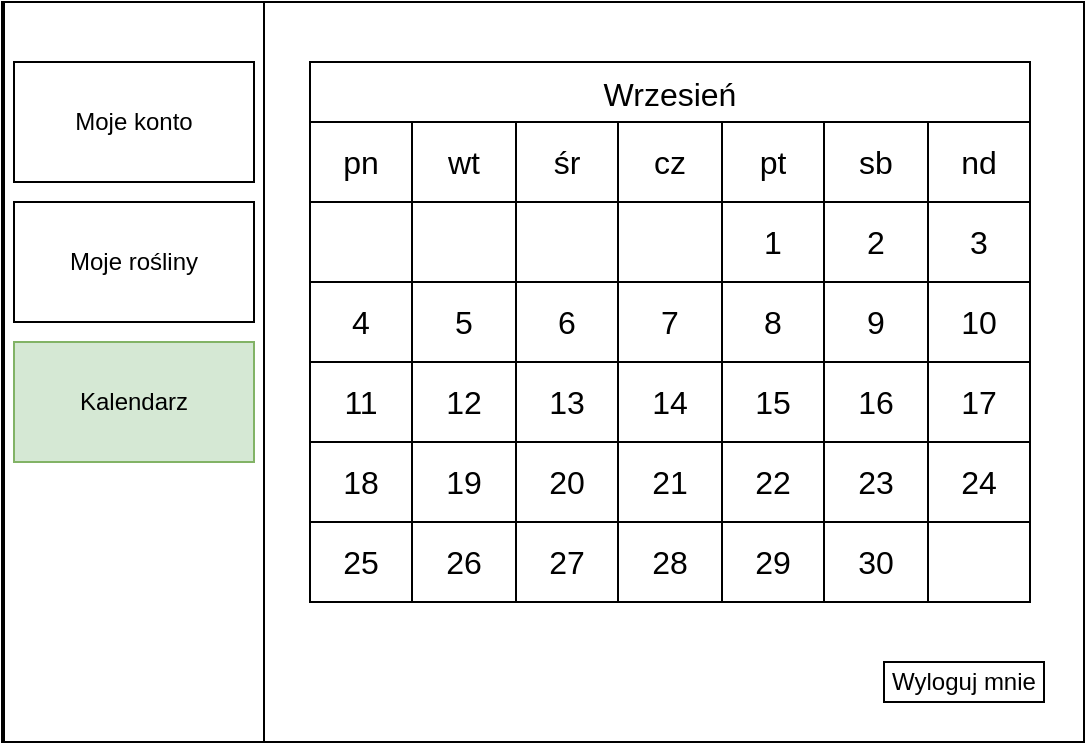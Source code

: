 <mxfile version="22.0.8" type="device">
  <diagram name="Strona-1" id="0wd8F_NiPoBdXosEnCZq">
    <mxGraphModel dx="1050" dy="566" grid="1" gridSize="10" guides="1" tooltips="1" connect="1" arrows="1" fold="1" page="1" pageScale="1" pageWidth="827" pageHeight="1169" math="0" shadow="0">
      <root>
        <mxCell id="0" />
        <mxCell id="1" parent="0" />
        <mxCell id="MgmgcVEvBvE6xo-ADqgp-1" value="" style="rounded=0;whiteSpace=wrap;html=1;" parent="1" vertex="1">
          <mxGeometry x="119" y="60" width="541" height="370" as="geometry" />
        </mxCell>
        <mxCell id="MgmgcVEvBvE6xo-ADqgp-2" value="" style="rounded=0;whiteSpace=wrap;html=1;" parent="1" vertex="1">
          <mxGeometry x="120" y="60" width="130" height="370" as="geometry" />
        </mxCell>
        <mxCell id="MgmgcVEvBvE6xo-ADqgp-3" value="Moje konto" style="rounded=0;whiteSpace=wrap;html=1;" parent="1" vertex="1">
          <mxGeometry x="125" y="90" width="120" height="60" as="geometry" />
        </mxCell>
        <mxCell id="MgmgcVEvBvE6xo-ADqgp-5" value="Moje rośliny" style="rounded=0;whiteSpace=wrap;html=1;" parent="1" vertex="1">
          <mxGeometry x="125" y="160" width="120" height="60" as="geometry" />
        </mxCell>
        <mxCell id="MgmgcVEvBvE6xo-ADqgp-6" value="Kalendarz" style="rounded=0;whiteSpace=wrap;html=1;fillColor=#d5e8d4;strokeColor=#82b366;" parent="1" vertex="1">
          <mxGeometry x="125" y="230" width="120" height="60" as="geometry" />
        </mxCell>
        <mxCell id="MgmgcVEvBvE6xo-ADqgp-7" value="Wyloguj mnie" style="rounded=0;whiteSpace=wrap;html=1;" parent="1" vertex="1">
          <mxGeometry x="560" y="390" width="80" height="20" as="geometry" />
        </mxCell>
        <mxCell id="MgmgcVEvBvE6xo-ADqgp-57" value="Wrzesień" style="shape=table;startSize=30;container=1;collapsible=0;childLayout=tableLayout;fontSize=16;" parent="1" vertex="1">
          <mxGeometry x="273" y="90" width="360" height="270" as="geometry" />
        </mxCell>
        <mxCell id="MgmgcVEvBvE6xo-ADqgp-58" value="" style="shape=tableRow;horizontal=0;startSize=0;swimlaneHead=0;swimlaneBody=0;strokeColor=inherit;top=0;left=0;bottom=0;right=0;collapsible=0;dropTarget=0;fillColor=none;points=[[0,0.5],[1,0.5]];portConstraint=eastwest;fontSize=16;" parent="MgmgcVEvBvE6xo-ADqgp-57" vertex="1">
          <mxGeometry y="30" width="360" height="40" as="geometry" />
        </mxCell>
        <mxCell id="MgmgcVEvBvE6xo-ADqgp-59" value="pn" style="shape=partialRectangle;html=1;whiteSpace=wrap;connectable=0;strokeColor=inherit;overflow=hidden;fillColor=none;top=0;left=0;bottom=0;right=0;pointerEvents=1;fontSize=16;" parent="MgmgcVEvBvE6xo-ADqgp-58" vertex="1">
          <mxGeometry width="51" height="40" as="geometry">
            <mxRectangle width="51" height="40" as="alternateBounds" />
          </mxGeometry>
        </mxCell>
        <mxCell id="MgmgcVEvBvE6xo-ADqgp-60" value="wt" style="shape=partialRectangle;html=1;whiteSpace=wrap;connectable=0;strokeColor=inherit;overflow=hidden;fillColor=none;top=0;left=0;bottom=0;right=0;pointerEvents=1;fontSize=16;" parent="MgmgcVEvBvE6xo-ADqgp-58" vertex="1">
          <mxGeometry x="51" width="52" height="40" as="geometry">
            <mxRectangle width="52" height="40" as="alternateBounds" />
          </mxGeometry>
        </mxCell>
        <mxCell id="MgmgcVEvBvE6xo-ADqgp-61" value="śr" style="shape=partialRectangle;html=1;whiteSpace=wrap;connectable=0;strokeColor=inherit;overflow=hidden;fillColor=none;top=0;left=0;bottom=0;right=0;pointerEvents=1;fontSize=16;" parent="MgmgcVEvBvE6xo-ADqgp-58" vertex="1">
          <mxGeometry x="103" width="51" height="40" as="geometry">
            <mxRectangle width="51" height="40" as="alternateBounds" />
          </mxGeometry>
        </mxCell>
        <mxCell id="MgmgcVEvBvE6xo-ADqgp-70" value="cz" style="shape=partialRectangle;html=1;whiteSpace=wrap;connectable=0;strokeColor=inherit;overflow=hidden;fillColor=none;top=0;left=0;bottom=0;right=0;pointerEvents=1;fontSize=16;" parent="MgmgcVEvBvE6xo-ADqgp-58" vertex="1">
          <mxGeometry x="154" width="52" height="40" as="geometry">
            <mxRectangle width="52" height="40" as="alternateBounds" />
          </mxGeometry>
        </mxCell>
        <mxCell id="MgmgcVEvBvE6xo-ADqgp-73" value="pt" style="shape=partialRectangle;html=1;whiteSpace=wrap;connectable=0;strokeColor=inherit;overflow=hidden;fillColor=none;top=0;left=0;bottom=0;right=0;pointerEvents=1;fontSize=16;" parent="MgmgcVEvBvE6xo-ADqgp-58" vertex="1">
          <mxGeometry x="206" width="51" height="40" as="geometry">
            <mxRectangle width="51" height="40" as="alternateBounds" />
          </mxGeometry>
        </mxCell>
        <mxCell id="MgmgcVEvBvE6xo-ADqgp-76" value="sb" style="shape=partialRectangle;html=1;whiteSpace=wrap;connectable=0;strokeColor=inherit;overflow=hidden;fillColor=none;top=0;left=0;bottom=0;right=0;pointerEvents=1;fontSize=16;" parent="MgmgcVEvBvE6xo-ADqgp-58" vertex="1">
          <mxGeometry x="257" width="52" height="40" as="geometry">
            <mxRectangle width="52" height="40" as="alternateBounds" />
          </mxGeometry>
        </mxCell>
        <mxCell id="MgmgcVEvBvE6xo-ADqgp-79" value="nd" style="shape=partialRectangle;html=1;whiteSpace=wrap;connectable=0;strokeColor=inherit;overflow=hidden;fillColor=none;top=0;left=0;bottom=0;right=0;pointerEvents=1;fontSize=16;" parent="MgmgcVEvBvE6xo-ADqgp-58" vertex="1">
          <mxGeometry x="309" width="51" height="40" as="geometry">
            <mxRectangle width="51" height="40" as="alternateBounds" />
          </mxGeometry>
        </mxCell>
        <mxCell id="MgmgcVEvBvE6xo-ADqgp-62" value="" style="shape=tableRow;horizontal=0;startSize=0;swimlaneHead=0;swimlaneBody=0;strokeColor=inherit;top=0;left=0;bottom=0;right=0;collapsible=0;dropTarget=0;fillColor=none;points=[[0,0.5],[1,0.5]];portConstraint=eastwest;fontSize=16;" parent="MgmgcVEvBvE6xo-ADqgp-57" vertex="1">
          <mxGeometry y="70" width="360" height="40" as="geometry" />
        </mxCell>
        <mxCell id="MgmgcVEvBvE6xo-ADqgp-63" value="" style="shape=partialRectangle;html=1;whiteSpace=wrap;connectable=0;strokeColor=inherit;overflow=hidden;fillColor=none;top=0;left=0;bottom=0;right=0;pointerEvents=1;fontSize=16;" parent="MgmgcVEvBvE6xo-ADqgp-62" vertex="1">
          <mxGeometry width="51" height="40" as="geometry">
            <mxRectangle width="51" height="40" as="alternateBounds" />
          </mxGeometry>
        </mxCell>
        <mxCell id="MgmgcVEvBvE6xo-ADqgp-64" value="" style="shape=partialRectangle;html=1;whiteSpace=wrap;connectable=0;strokeColor=inherit;overflow=hidden;fillColor=none;top=0;left=0;bottom=0;right=0;pointerEvents=1;fontSize=16;" parent="MgmgcVEvBvE6xo-ADqgp-62" vertex="1">
          <mxGeometry x="51" width="52" height="40" as="geometry">
            <mxRectangle width="52" height="40" as="alternateBounds" />
          </mxGeometry>
        </mxCell>
        <mxCell id="MgmgcVEvBvE6xo-ADqgp-65" value="" style="shape=partialRectangle;html=1;whiteSpace=wrap;connectable=0;strokeColor=inherit;overflow=hidden;fillColor=none;top=0;left=0;bottom=0;right=0;pointerEvents=1;fontSize=16;" parent="MgmgcVEvBvE6xo-ADqgp-62" vertex="1">
          <mxGeometry x="103" width="51" height="40" as="geometry">
            <mxRectangle width="51" height="40" as="alternateBounds" />
          </mxGeometry>
        </mxCell>
        <mxCell id="MgmgcVEvBvE6xo-ADqgp-71" style="shape=partialRectangle;html=1;whiteSpace=wrap;connectable=0;strokeColor=inherit;overflow=hidden;fillColor=none;top=0;left=0;bottom=0;right=0;pointerEvents=1;fontSize=16;" parent="MgmgcVEvBvE6xo-ADqgp-62" vertex="1">
          <mxGeometry x="154" width="52" height="40" as="geometry">
            <mxRectangle width="52" height="40" as="alternateBounds" />
          </mxGeometry>
        </mxCell>
        <mxCell id="MgmgcVEvBvE6xo-ADqgp-74" value="1" style="shape=partialRectangle;html=1;whiteSpace=wrap;connectable=0;strokeColor=inherit;overflow=hidden;fillColor=none;top=0;left=0;bottom=0;right=0;pointerEvents=1;fontSize=16;" parent="MgmgcVEvBvE6xo-ADqgp-62" vertex="1">
          <mxGeometry x="206" width="51" height="40" as="geometry">
            <mxRectangle width="51" height="40" as="alternateBounds" />
          </mxGeometry>
        </mxCell>
        <mxCell id="MgmgcVEvBvE6xo-ADqgp-77" value="2" style="shape=partialRectangle;html=1;whiteSpace=wrap;connectable=0;strokeColor=inherit;overflow=hidden;fillColor=none;top=0;left=0;bottom=0;right=0;pointerEvents=1;fontSize=16;" parent="MgmgcVEvBvE6xo-ADqgp-62" vertex="1">
          <mxGeometry x="257" width="52" height="40" as="geometry">
            <mxRectangle width="52" height="40" as="alternateBounds" />
          </mxGeometry>
        </mxCell>
        <mxCell id="MgmgcVEvBvE6xo-ADqgp-80" value="3" style="shape=partialRectangle;html=1;whiteSpace=wrap;connectable=0;strokeColor=inherit;overflow=hidden;fillColor=none;top=0;left=0;bottom=0;right=0;pointerEvents=1;fontSize=16;" parent="MgmgcVEvBvE6xo-ADqgp-62" vertex="1">
          <mxGeometry x="309" width="51" height="40" as="geometry">
            <mxRectangle width="51" height="40" as="alternateBounds" />
          </mxGeometry>
        </mxCell>
        <mxCell id="MgmgcVEvBvE6xo-ADqgp-66" value="" style="shape=tableRow;horizontal=0;startSize=0;swimlaneHead=0;swimlaneBody=0;strokeColor=inherit;top=0;left=0;bottom=0;right=0;collapsible=0;dropTarget=0;fillColor=none;points=[[0,0.5],[1,0.5]];portConstraint=eastwest;fontSize=16;" parent="MgmgcVEvBvE6xo-ADqgp-57" vertex="1">
          <mxGeometry y="110" width="360" height="40" as="geometry" />
        </mxCell>
        <mxCell id="MgmgcVEvBvE6xo-ADqgp-67" value="4" style="shape=partialRectangle;html=1;whiteSpace=wrap;connectable=0;strokeColor=inherit;overflow=hidden;fillColor=none;top=0;left=0;bottom=0;right=0;pointerEvents=1;fontSize=16;" parent="MgmgcVEvBvE6xo-ADqgp-66" vertex="1">
          <mxGeometry width="51" height="40" as="geometry">
            <mxRectangle width="51" height="40" as="alternateBounds" />
          </mxGeometry>
        </mxCell>
        <mxCell id="MgmgcVEvBvE6xo-ADqgp-68" value="5" style="shape=partialRectangle;html=1;whiteSpace=wrap;connectable=0;strokeColor=inherit;overflow=hidden;fillColor=none;top=0;left=0;bottom=0;right=0;pointerEvents=1;fontSize=16;" parent="MgmgcVEvBvE6xo-ADqgp-66" vertex="1">
          <mxGeometry x="51" width="52" height="40" as="geometry">
            <mxRectangle width="52" height="40" as="alternateBounds" />
          </mxGeometry>
        </mxCell>
        <mxCell id="MgmgcVEvBvE6xo-ADqgp-69" value="6" style="shape=partialRectangle;html=1;whiteSpace=wrap;connectable=0;strokeColor=inherit;overflow=hidden;fillColor=none;top=0;left=0;bottom=0;right=0;pointerEvents=1;fontSize=16;" parent="MgmgcVEvBvE6xo-ADqgp-66" vertex="1">
          <mxGeometry x="103" width="51" height="40" as="geometry">
            <mxRectangle width="51" height="40" as="alternateBounds" />
          </mxGeometry>
        </mxCell>
        <mxCell id="MgmgcVEvBvE6xo-ADqgp-72" value="7" style="shape=partialRectangle;html=1;whiteSpace=wrap;connectable=0;strokeColor=inherit;overflow=hidden;fillColor=none;top=0;left=0;bottom=0;right=0;pointerEvents=1;fontSize=16;" parent="MgmgcVEvBvE6xo-ADqgp-66" vertex="1">
          <mxGeometry x="154" width="52" height="40" as="geometry">
            <mxRectangle width="52" height="40" as="alternateBounds" />
          </mxGeometry>
        </mxCell>
        <mxCell id="MgmgcVEvBvE6xo-ADqgp-75" value="8" style="shape=partialRectangle;html=1;whiteSpace=wrap;connectable=0;strokeColor=inherit;overflow=hidden;fillColor=none;top=0;left=0;bottom=0;right=0;pointerEvents=1;fontSize=16;" parent="MgmgcVEvBvE6xo-ADqgp-66" vertex="1">
          <mxGeometry x="206" width="51" height="40" as="geometry">
            <mxRectangle width="51" height="40" as="alternateBounds" />
          </mxGeometry>
        </mxCell>
        <mxCell id="MgmgcVEvBvE6xo-ADqgp-78" value="9" style="shape=partialRectangle;html=1;whiteSpace=wrap;connectable=0;strokeColor=inherit;overflow=hidden;fillColor=none;top=0;left=0;bottom=0;right=0;pointerEvents=1;fontSize=16;" parent="MgmgcVEvBvE6xo-ADqgp-66" vertex="1">
          <mxGeometry x="257" width="52" height="40" as="geometry">
            <mxRectangle width="52" height="40" as="alternateBounds" />
          </mxGeometry>
        </mxCell>
        <mxCell id="MgmgcVEvBvE6xo-ADqgp-81" value="10" style="shape=partialRectangle;html=1;whiteSpace=wrap;connectable=0;strokeColor=inherit;overflow=hidden;fillColor=none;top=0;left=0;bottom=0;right=0;pointerEvents=1;fontSize=16;" parent="MgmgcVEvBvE6xo-ADqgp-66" vertex="1">
          <mxGeometry x="309" width="51" height="40" as="geometry">
            <mxRectangle width="51" height="40" as="alternateBounds" />
          </mxGeometry>
        </mxCell>
        <mxCell id="MgmgcVEvBvE6xo-ADqgp-82" style="shape=tableRow;horizontal=0;startSize=0;swimlaneHead=0;swimlaneBody=0;strokeColor=inherit;top=0;left=0;bottom=0;right=0;collapsible=0;dropTarget=0;fillColor=none;points=[[0,0.5],[1,0.5]];portConstraint=eastwest;fontSize=16;" parent="MgmgcVEvBvE6xo-ADqgp-57" vertex="1">
          <mxGeometry y="150" width="360" height="40" as="geometry" />
        </mxCell>
        <mxCell id="MgmgcVEvBvE6xo-ADqgp-83" value="11" style="shape=partialRectangle;html=1;whiteSpace=wrap;connectable=0;strokeColor=inherit;overflow=hidden;fillColor=none;top=0;left=0;bottom=0;right=0;pointerEvents=1;fontSize=16;" parent="MgmgcVEvBvE6xo-ADqgp-82" vertex="1">
          <mxGeometry width="51" height="40" as="geometry">
            <mxRectangle width="51" height="40" as="alternateBounds" />
          </mxGeometry>
        </mxCell>
        <mxCell id="MgmgcVEvBvE6xo-ADqgp-84" value="12" style="shape=partialRectangle;html=1;whiteSpace=wrap;connectable=0;strokeColor=inherit;overflow=hidden;fillColor=none;top=0;left=0;bottom=0;right=0;pointerEvents=1;fontSize=16;" parent="MgmgcVEvBvE6xo-ADqgp-82" vertex="1">
          <mxGeometry x="51" width="52" height="40" as="geometry">
            <mxRectangle width="52" height="40" as="alternateBounds" />
          </mxGeometry>
        </mxCell>
        <mxCell id="MgmgcVEvBvE6xo-ADqgp-85" value="13" style="shape=partialRectangle;html=1;whiteSpace=wrap;connectable=0;strokeColor=inherit;overflow=hidden;fillColor=none;top=0;left=0;bottom=0;right=0;pointerEvents=1;fontSize=16;" parent="MgmgcVEvBvE6xo-ADqgp-82" vertex="1">
          <mxGeometry x="103" width="51" height="40" as="geometry">
            <mxRectangle width="51" height="40" as="alternateBounds" />
          </mxGeometry>
        </mxCell>
        <mxCell id="MgmgcVEvBvE6xo-ADqgp-86" value="14" style="shape=partialRectangle;html=1;whiteSpace=wrap;connectable=0;strokeColor=inherit;overflow=hidden;fillColor=none;top=0;left=0;bottom=0;right=0;pointerEvents=1;fontSize=16;" parent="MgmgcVEvBvE6xo-ADqgp-82" vertex="1">
          <mxGeometry x="154" width="52" height="40" as="geometry">
            <mxRectangle width="52" height="40" as="alternateBounds" />
          </mxGeometry>
        </mxCell>
        <mxCell id="MgmgcVEvBvE6xo-ADqgp-87" value="15" style="shape=partialRectangle;html=1;whiteSpace=wrap;connectable=0;strokeColor=inherit;overflow=hidden;fillColor=none;top=0;left=0;bottom=0;right=0;pointerEvents=1;fontSize=16;" parent="MgmgcVEvBvE6xo-ADqgp-82" vertex="1">
          <mxGeometry x="206" width="51" height="40" as="geometry">
            <mxRectangle width="51" height="40" as="alternateBounds" />
          </mxGeometry>
        </mxCell>
        <mxCell id="MgmgcVEvBvE6xo-ADqgp-88" value="16" style="shape=partialRectangle;html=1;whiteSpace=wrap;connectable=0;strokeColor=inherit;overflow=hidden;fillColor=none;top=0;left=0;bottom=0;right=0;pointerEvents=1;fontSize=16;" parent="MgmgcVEvBvE6xo-ADqgp-82" vertex="1">
          <mxGeometry x="257" width="52" height="40" as="geometry">
            <mxRectangle width="52" height="40" as="alternateBounds" />
          </mxGeometry>
        </mxCell>
        <mxCell id="MgmgcVEvBvE6xo-ADqgp-89" value="17" style="shape=partialRectangle;html=1;whiteSpace=wrap;connectable=0;strokeColor=inherit;overflow=hidden;fillColor=none;top=0;left=0;bottom=0;right=0;pointerEvents=1;fontSize=16;" parent="MgmgcVEvBvE6xo-ADqgp-82" vertex="1">
          <mxGeometry x="309" width="51" height="40" as="geometry">
            <mxRectangle width="51" height="40" as="alternateBounds" />
          </mxGeometry>
        </mxCell>
        <mxCell id="MgmgcVEvBvE6xo-ADqgp-90" style="shape=tableRow;horizontal=0;startSize=0;swimlaneHead=0;swimlaneBody=0;strokeColor=inherit;top=0;left=0;bottom=0;right=0;collapsible=0;dropTarget=0;fillColor=none;points=[[0,0.5],[1,0.5]];portConstraint=eastwest;fontSize=16;" parent="MgmgcVEvBvE6xo-ADqgp-57" vertex="1">
          <mxGeometry y="190" width="360" height="40" as="geometry" />
        </mxCell>
        <mxCell id="MgmgcVEvBvE6xo-ADqgp-91" value="18" style="shape=partialRectangle;html=1;whiteSpace=wrap;connectable=0;strokeColor=inherit;overflow=hidden;fillColor=none;top=0;left=0;bottom=0;right=0;pointerEvents=1;fontSize=16;" parent="MgmgcVEvBvE6xo-ADqgp-90" vertex="1">
          <mxGeometry width="51" height="40" as="geometry">
            <mxRectangle width="51" height="40" as="alternateBounds" />
          </mxGeometry>
        </mxCell>
        <mxCell id="MgmgcVEvBvE6xo-ADqgp-92" value="19" style="shape=partialRectangle;html=1;whiteSpace=wrap;connectable=0;strokeColor=inherit;overflow=hidden;fillColor=none;top=0;left=0;bottom=0;right=0;pointerEvents=1;fontSize=16;" parent="MgmgcVEvBvE6xo-ADqgp-90" vertex="1">
          <mxGeometry x="51" width="52" height="40" as="geometry">
            <mxRectangle width="52" height="40" as="alternateBounds" />
          </mxGeometry>
        </mxCell>
        <mxCell id="MgmgcVEvBvE6xo-ADqgp-93" value="20" style="shape=partialRectangle;html=1;whiteSpace=wrap;connectable=0;strokeColor=inherit;overflow=hidden;fillColor=none;top=0;left=0;bottom=0;right=0;pointerEvents=1;fontSize=16;" parent="MgmgcVEvBvE6xo-ADqgp-90" vertex="1">
          <mxGeometry x="103" width="51" height="40" as="geometry">
            <mxRectangle width="51" height="40" as="alternateBounds" />
          </mxGeometry>
        </mxCell>
        <mxCell id="MgmgcVEvBvE6xo-ADqgp-94" value="21" style="shape=partialRectangle;html=1;whiteSpace=wrap;connectable=0;strokeColor=inherit;overflow=hidden;fillColor=none;top=0;left=0;bottom=0;right=0;pointerEvents=1;fontSize=16;" parent="MgmgcVEvBvE6xo-ADqgp-90" vertex="1">
          <mxGeometry x="154" width="52" height="40" as="geometry">
            <mxRectangle width="52" height="40" as="alternateBounds" />
          </mxGeometry>
        </mxCell>
        <mxCell id="MgmgcVEvBvE6xo-ADqgp-95" value="22" style="shape=partialRectangle;html=1;whiteSpace=wrap;connectable=0;strokeColor=inherit;overflow=hidden;fillColor=none;top=0;left=0;bottom=0;right=0;pointerEvents=1;fontSize=16;" parent="MgmgcVEvBvE6xo-ADqgp-90" vertex="1">
          <mxGeometry x="206" width="51" height="40" as="geometry">
            <mxRectangle width="51" height="40" as="alternateBounds" />
          </mxGeometry>
        </mxCell>
        <mxCell id="MgmgcVEvBvE6xo-ADqgp-96" value="23" style="shape=partialRectangle;html=1;whiteSpace=wrap;connectable=0;strokeColor=inherit;overflow=hidden;fillColor=none;top=0;left=0;bottom=0;right=0;pointerEvents=1;fontSize=16;" parent="MgmgcVEvBvE6xo-ADqgp-90" vertex="1">
          <mxGeometry x="257" width="52" height="40" as="geometry">
            <mxRectangle width="52" height="40" as="alternateBounds" />
          </mxGeometry>
        </mxCell>
        <mxCell id="MgmgcVEvBvE6xo-ADqgp-97" value="24" style="shape=partialRectangle;html=1;whiteSpace=wrap;connectable=0;strokeColor=inherit;overflow=hidden;fillColor=none;top=0;left=0;bottom=0;right=0;pointerEvents=1;fontSize=16;" parent="MgmgcVEvBvE6xo-ADqgp-90" vertex="1">
          <mxGeometry x="309" width="51" height="40" as="geometry">
            <mxRectangle width="51" height="40" as="alternateBounds" />
          </mxGeometry>
        </mxCell>
        <mxCell id="MgmgcVEvBvE6xo-ADqgp-98" style="shape=tableRow;horizontal=0;startSize=0;swimlaneHead=0;swimlaneBody=0;strokeColor=inherit;top=0;left=0;bottom=0;right=0;collapsible=0;dropTarget=0;fillColor=none;points=[[0,0.5],[1,0.5]];portConstraint=eastwest;fontSize=16;" parent="MgmgcVEvBvE6xo-ADqgp-57" vertex="1">
          <mxGeometry y="230" width="360" height="40" as="geometry" />
        </mxCell>
        <mxCell id="MgmgcVEvBvE6xo-ADqgp-99" value="25" style="shape=partialRectangle;html=1;whiteSpace=wrap;connectable=0;strokeColor=inherit;overflow=hidden;fillColor=none;top=0;left=0;bottom=0;right=0;pointerEvents=1;fontSize=16;" parent="MgmgcVEvBvE6xo-ADqgp-98" vertex="1">
          <mxGeometry width="51" height="40" as="geometry">
            <mxRectangle width="51" height="40" as="alternateBounds" />
          </mxGeometry>
        </mxCell>
        <mxCell id="MgmgcVEvBvE6xo-ADqgp-100" value="26" style="shape=partialRectangle;html=1;whiteSpace=wrap;connectable=0;strokeColor=inherit;overflow=hidden;fillColor=none;top=0;left=0;bottom=0;right=0;pointerEvents=1;fontSize=16;" parent="MgmgcVEvBvE6xo-ADqgp-98" vertex="1">
          <mxGeometry x="51" width="52" height="40" as="geometry">
            <mxRectangle width="52" height="40" as="alternateBounds" />
          </mxGeometry>
        </mxCell>
        <mxCell id="MgmgcVEvBvE6xo-ADqgp-101" value="27" style="shape=partialRectangle;html=1;whiteSpace=wrap;connectable=0;strokeColor=inherit;overflow=hidden;fillColor=none;top=0;left=0;bottom=0;right=0;pointerEvents=1;fontSize=16;" parent="MgmgcVEvBvE6xo-ADqgp-98" vertex="1">
          <mxGeometry x="103" width="51" height="40" as="geometry">
            <mxRectangle width="51" height="40" as="alternateBounds" />
          </mxGeometry>
        </mxCell>
        <mxCell id="MgmgcVEvBvE6xo-ADqgp-102" value="28" style="shape=partialRectangle;html=1;whiteSpace=wrap;connectable=0;strokeColor=inherit;overflow=hidden;fillColor=none;top=0;left=0;bottom=0;right=0;pointerEvents=1;fontSize=16;" parent="MgmgcVEvBvE6xo-ADqgp-98" vertex="1">
          <mxGeometry x="154" width="52" height="40" as="geometry">
            <mxRectangle width="52" height="40" as="alternateBounds" />
          </mxGeometry>
        </mxCell>
        <mxCell id="MgmgcVEvBvE6xo-ADqgp-103" value="29" style="shape=partialRectangle;html=1;whiteSpace=wrap;connectable=0;strokeColor=inherit;overflow=hidden;fillColor=none;top=0;left=0;bottom=0;right=0;pointerEvents=1;fontSize=16;" parent="MgmgcVEvBvE6xo-ADqgp-98" vertex="1">
          <mxGeometry x="206" width="51" height="40" as="geometry">
            <mxRectangle width="51" height="40" as="alternateBounds" />
          </mxGeometry>
        </mxCell>
        <mxCell id="MgmgcVEvBvE6xo-ADqgp-104" value="30" style="shape=partialRectangle;html=1;whiteSpace=wrap;connectable=0;strokeColor=inherit;overflow=hidden;fillColor=none;top=0;left=0;bottom=0;right=0;pointerEvents=1;fontSize=16;" parent="MgmgcVEvBvE6xo-ADqgp-98" vertex="1">
          <mxGeometry x="257" width="52" height="40" as="geometry">
            <mxRectangle width="52" height="40" as="alternateBounds" />
          </mxGeometry>
        </mxCell>
        <mxCell id="MgmgcVEvBvE6xo-ADqgp-105" style="shape=partialRectangle;html=1;whiteSpace=wrap;connectable=0;strokeColor=inherit;overflow=hidden;fillColor=none;top=0;left=0;bottom=0;right=0;pointerEvents=1;fontSize=16;" parent="MgmgcVEvBvE6xo-ADqgp-98" vertex="1">
          <mxGeometry x="309" width="51" height="40" as="geometry">
            <mxRectangle width="51" height="40" as="alternateBounds" />
          </mxGeometry>
        </mxCell>
      </root>
    </mxGraphModel>
  </diagram>
</mxfile>

